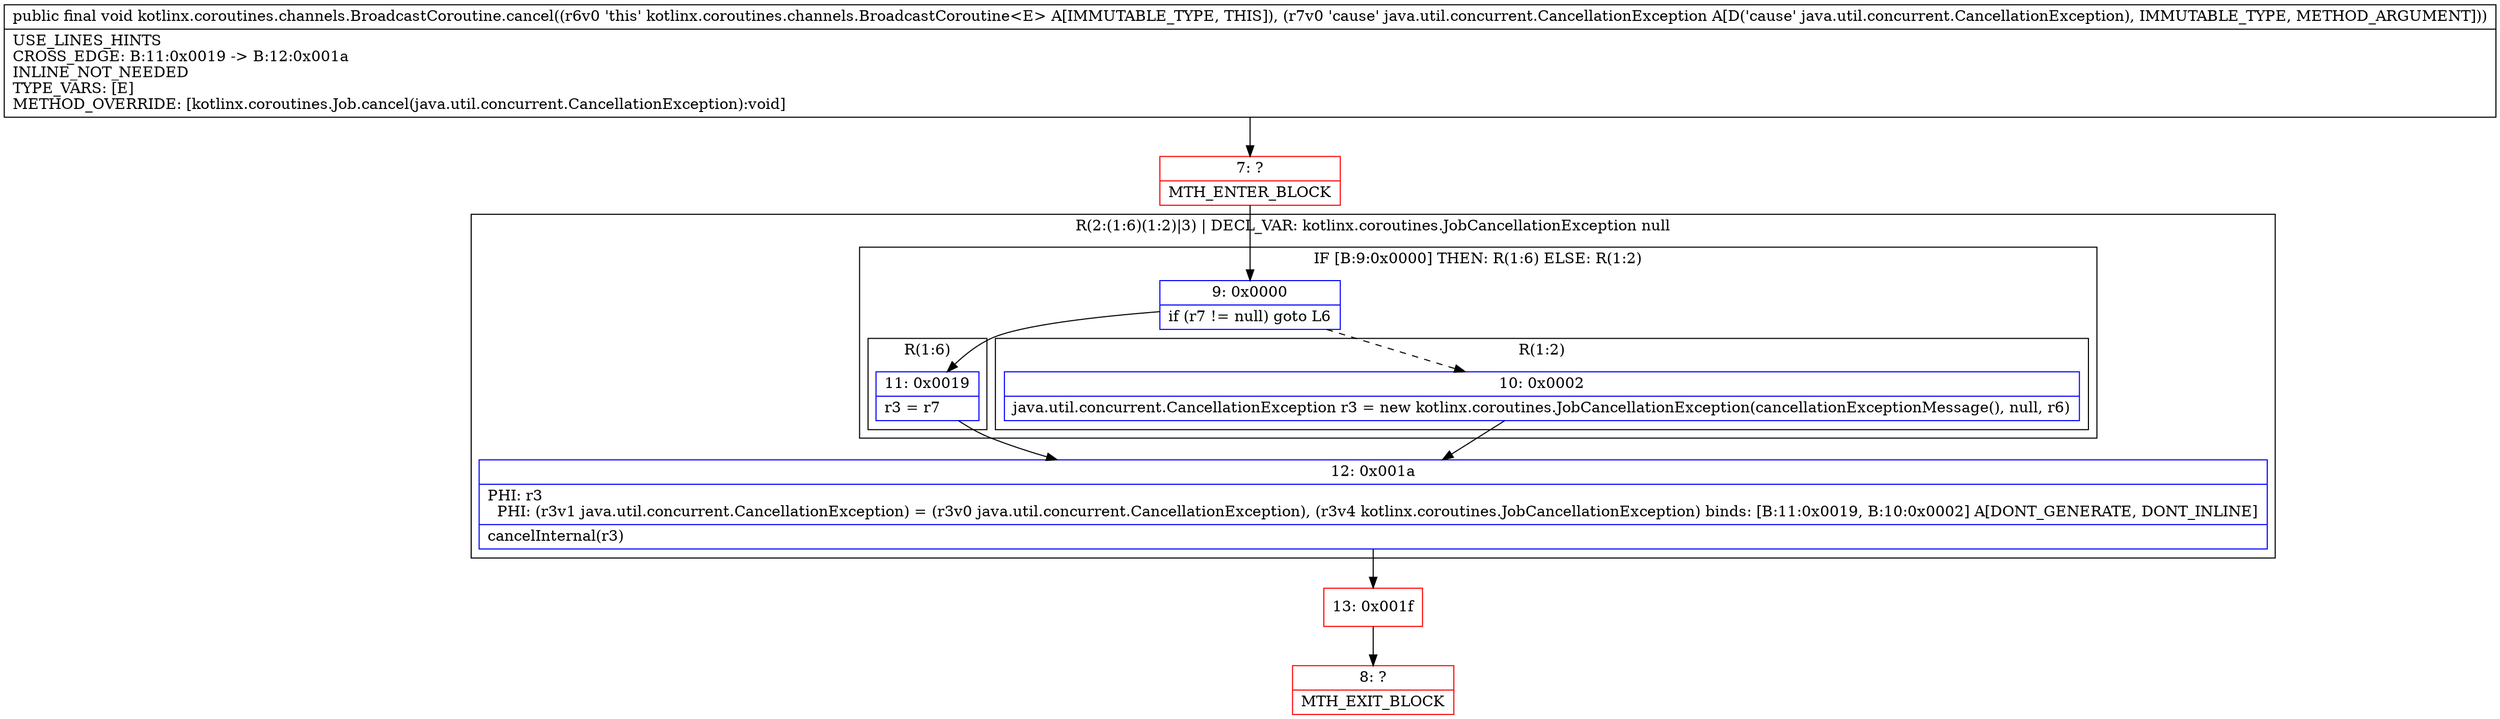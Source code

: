digraph "CFG forkotlinx.coroutines.channels.BroadcastCoroutine.cancel(Ljava\/util\/concurrent\/CancellationException;)V" {
subgraph cluster_Region_1776364823 {
label = "R(2:(1:6)(1:2)|3) | DECL_VAR: kotlinx.coroutines.JobCancellationException null\l";
node [shape=record,color=blue];
subgraph cluster_IfRegion_614308061 {
label = "IF [B:9:0x0000] THEN: R(1:6) ELSE: R(1:2)";
node [shape=record,color=blue];
Node_9 [shape=record,label="{9\:\ 0x0000|if (r7 != null) goto L6\l}"];
subgraph cluster_Region_1703750307 {
label = "R(1:6)";
node [shape=record,color=blue];
Node_11 [shape=record,label="{11\:\ 0x0019|r3 = r7\l}"];
}
subgraph cluster_Region_122609292 {
label = "R(1:2)";
node [shape=record,color=blue];
Node_10 [shape=record,label="{10\:\ 0x0002|java.util.concurrent.CancellationException r3 = new kotlinx.coroutines.JobCancellationException(cancellationExceptionMessage(), null, r6)\l}"];
}
}
Node_12 [shape=record,label="{12\:\ 0x001a|PHI: r3 \l  PHI: (r3v1 java.util.concurrent.CancellationException) = (r3v0 java.util.concurrent.CancellationException), (r3v4 kotlinx.coroutines.JobCancellationException) binds: [B:11:0x0019, B:10:0x0002] A[DONT_GENERATE, DONT_INLINE]\l|cancelInternal(r3)\l}"];
}
Node_7 [shape=record,color=red,label="{7\:\ ?|MTH_ENTER_BLOCK\l}"];
Node_13 [shape=record,color=red,label="{13\:\ 0x001f}"];
Node_8 [shape=record,color=red,label="{8\:\ ?|MTH_EXIT_BLOCK\l}"];
MethodNode[shape=record,label="{public final void kotlinx.coroutines.channels.BroadcastCoroutine.cancel((r6v0 'this' kotlinx.coroutines.channels.BroadcastCoroutine\<E\> A[IMMUTABLE_TYPE, THIS]), (r7v0 'cause' java.util.concurrent.CancellationException A[D('cause' java.util.concurrent.CancellationException), IMMUTABLE_TYPE, METHOD_ARGUMENT]))  | USE_LINES_HINTS\lCROSS_EDGE: B:11:0x0019 \-\> B:12:0x001a\lINLINE_NOT_NEEDED\lTYPE_VARS: [E]\lMETHOD_OVERRIDE: [kotlinx.coroutines.Job.cancel(java.util.concurrent.CancellationException):void]\l}"];
MethodNode -> Node_7;Node_9 -> Node_10[style=dashed];
Node_9 -> Node_11;
Node_11 -> Node_12;
Node_10 -> Node_12;
Node_12 -> Node_13;
Node_7 -> Node_9;
Node_13 -> Node_8;
}

